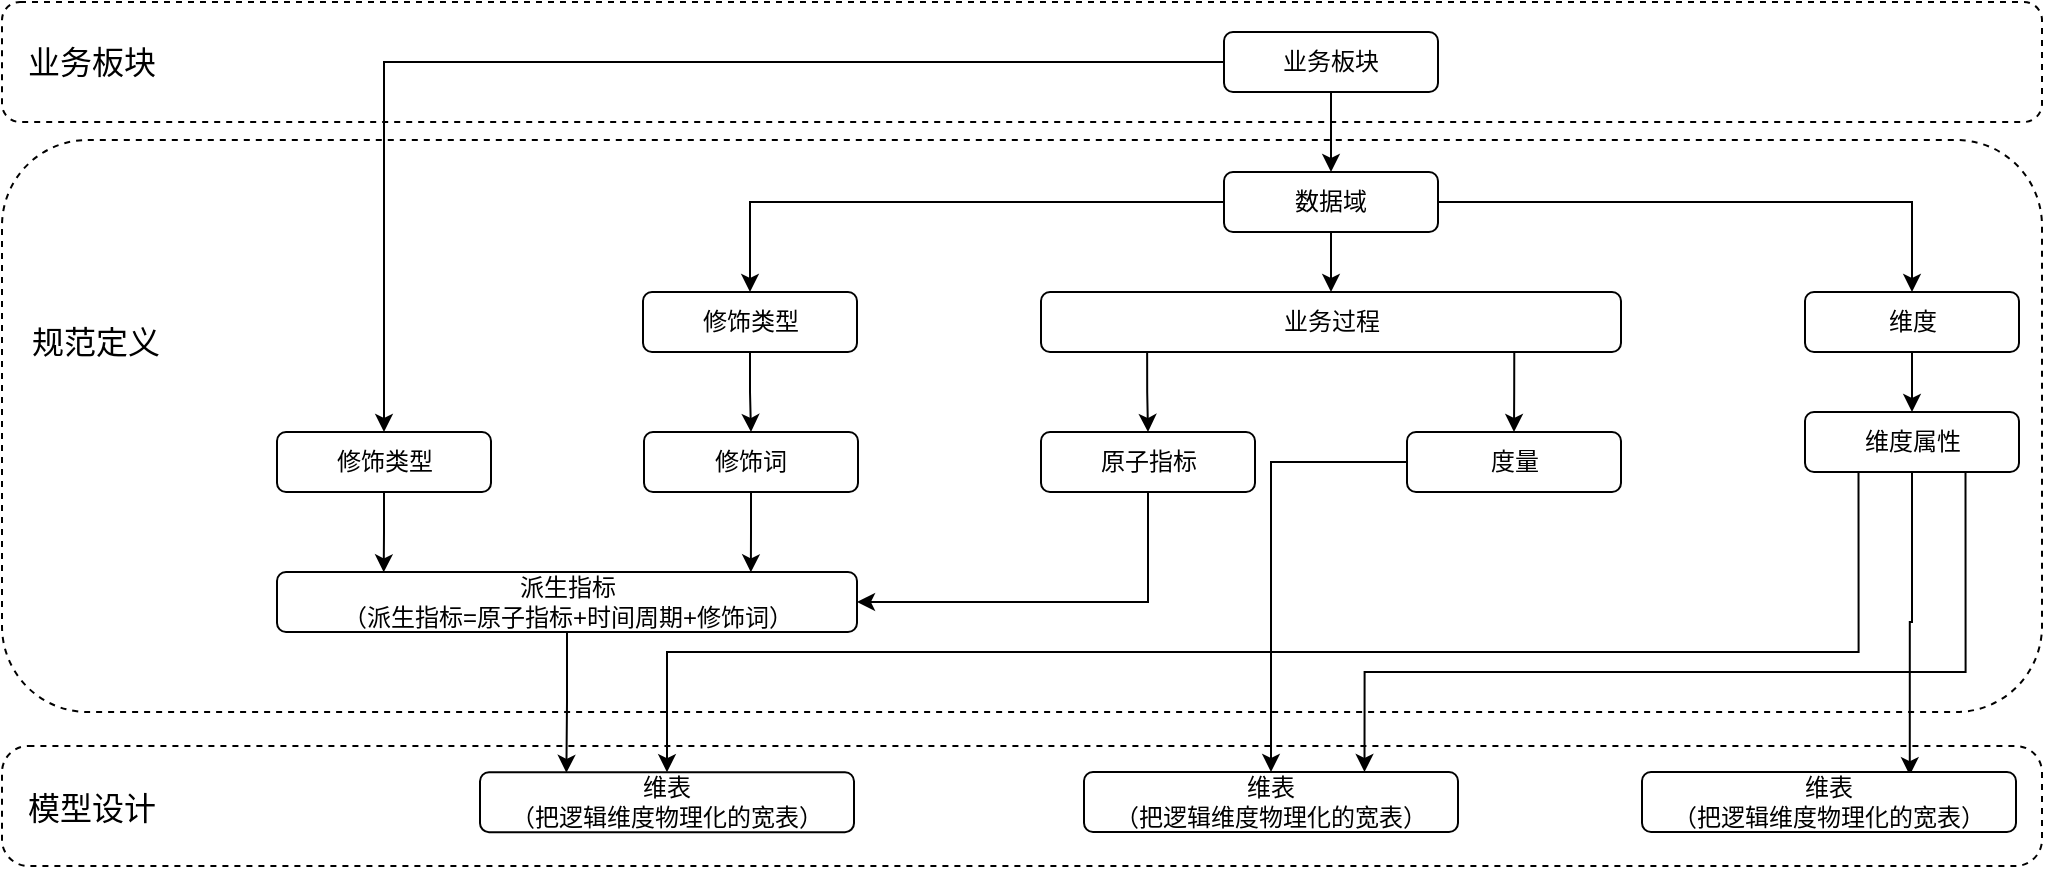 <mxfile version="10.6.3" type="github"><diagram id="G30wudIk23_tOLac6zk7" name="Page-1"><mxGraphModel dx="2015" dy="625" grid="1" gridSize="10" guides="1" tooltips="1" connect="1" arrows="1" fold="1" page="1" pageScale="1" pageWidth="827" pageHeight="1169" math="0" shadow="0"><root><mxCell id="0"/><mxCell id="1" parent="0"/><mxCell id="k4gaqMu-f5O8J8q7kjJb-26" value="" style="rounded=1;whiteSpace=wrap;html=1;dashed=1;fillColor=#FFFFFF;" vertex="1" parent="1"><mxGeometry x="-190" y="35" width="1020" height="60" as="geometry"/></mxCell><mxCell id="k4gaqMu-f5O8J8q7kjJb-25" value="" style="rounded=1;whiteSpace=wrap;html=1;dashed=1;fillColor=#FFFFFF;" vertex="1" parent="1"><mxGeometry x="-190" y="104" width="1020" height="286" as="geometry"/></mxCell><mxCell id="k4gaqMu-f5O8J8q7kjJb-24" value="" style="rounded=1;whiteSpace=wrap;html=1;arcSize=22;dashed=1;fillColor=#FFFFFF;" vertex="1" parent="1"><mxGeometry x="-190" y="407" width="1020" height="60" as="geometry"/></mxCell><mxCell id="k4gaqMu-f5O8J8q7kjJb-6" style="edgeStyle=orthogonalEdgeStyle;rounded=0;orthogonalLoop=1;jettySize=auto;html=1;exitX=0.5;exitY=1;exitDx=0;exitDy=0;entryX=0.5;entryY=0;entryDx=0;entryDy=0;" edge="1" parent="1" source="k4gaqMu-f5O8J8q7kjJb-2" target="k4gaqMu-f5O8J8q7kjJb-3"><mxGeometry relative="1" as="geometry"/></mxCell><mxCell id="k4gaqMu-f5O8J8q7kjJb-31" style="edgeStyle=orthogonalEdgeStyle;rounded=0;orthogonalLoop=1;jettySize=auto;html=1;exitX=0;exitY=0.5;exitDx=0;exitDy=0;entryX=0.5;entryY=0;entryDx=0;entryDy=0;" edge="1" parent="1" source="k4gaqMu-f5O8J8q7kjJb-2" target="k4gaqMu-f5O8J8q7kjJb-13"><mxGeometry relative="1" as="geometry"/></mxCell><mxCell id="k4gaqMu-f5O8J8q7kjJb-2" value="业务板块" style="rounded=1;whiteSpace=wrap;html=1;" vertex="1" parent="1"><mxGeometry x="421" y="50" width="107" height="30" as="geometry"/></mxCell><mxCell id="k4gaqMu-f5O8J8q7kjJb-28" style="edgeStyle=orthogonalEdgeStyle;rounded=0;orthogonalLoop=1;jettySize=auto;html=1;exitX=0.5;exitY=1;exitDx=0;exitDy=0;" edge="1" parent="1" source="k4gaqMu-f5O8J8q7kjJb-3" target="k4gaqMu-f5O8J8q7kjJb-4"><mxGeometry relative="1" as="geometry"/></mxCell><mxCell id="k4gaqMu-f5O8J8q7kjJb-32" style="edgeStyle=orthogonalEdgeStyle;rounded=0;orthogonalLoop=1;jettySize=auto;html=1;exitX=0;exitY=0.5;exitDx=0;exitDy=0;entryX=0.5;entryY=0;entryDx=0;entryDy=0;" edge="1" parent="1" source="k4gaqMu-f5O8J8q7kjJb-3" target="k4gaqMu-f5O8J8q7kjJb-12"><mxGeometry relative="1" as="geometry"/></mxCell><mxCell id="k4gaqMu-f5O8J8q7kjJb-44" style="edgeStyle=orthogonalEdgeStyle;rounded=0;orthogonalLoop=1;jettySize=auto;html=1;exitX=1;exitY=0.5;exitDx=0;exitDy=0;entryX=0.5;entryY=0;entryDx=0;entryDy=0;" edge="1" parent="1" source="k4gaqMu-f5O8J8q7kjJb-3" target="k4gaqMu-f5O8J8q7kjJb-8"><mxGeometry relative="1" as="geometry"/></mxCell><mxCell id="k4gaqMu-f5O8J8q7kjJb-3" value="数据域" style="rounded=1;whiteSpace=wrap;html=1;" vertex="1" parent="1"><mxGeometry x="421" y="120" width="107" height="30" as="geometry"/></mxCell><mxCell id="k4gaqMu-f5O8J8q7kjJb-4" value="业务过程" style="rounded=1;whiteSpace=wrap;html=1;" vertex="1" parent="1"><mxGeometry x="329.5" y="180" width="290" height="30" as="geometry"/></mxCell><mxCell id="k4gaqMu-f5O8J8q7kjJb-45" style="edgeStyle=orthogonalEdgeStyle;rounded=0;orthogonalLoop=1;jettySize=auto;html=1;exitX=0.5;exitY=1;exitDx=0;exitDy=0;entryX=0.5;entryY=0;entryDx=0;entryDy=0;" edge="1" parent="1" source="k4gaqMu-f5O8J8q7kjJb-8" target="k4gaqMu-f5O8J8q7kjJb-9"><mxGeometry relative="1" as="geometry"/></mxCell><mxCell id="k4gaqMu-f5O8J8q7kjJb-8" value="维度" style="rounded=1;whiteSpace=wrap;html=1;" vertex="1" parent="1"><mxGeometry x="711.5" y="180" width="107" height="30" as="geometry"/></mxCell><mxCell id="k4gaqMu-f5O8J8q7kjJb-46" style="edgeStyle=orthogonalEdgeStyle;rounded=0;orthogonalLoop=1;jettySize=auto;html=1;exitX=0.5;exitY=1;exitDx=0;exitDy=0;entryX=0.716;entryY=0.053;entryDx=0;entryDy=0;entryPerimeter=0;" edge="1" parent="1" source="k4gaqMu-f5O8J8q7kjJb-9" target="k4gaqMu-f5O8J8q7kjJb-16"><mxGeometry relative="1" as="geometry"/></mxCell><mxCell id="k4gaqMu-f5O8J8q7kjJb-47" style="edgeStyle=orthogonalEdgeStyle;rounded=0;orthogonalLoop=1;jettySize=auto;html=1;exitX=0.25;exitY=1;exitDx=0;exitDy=0;entryX=0.5;entryY=0;entryDx=0;entryDy=0;" edge="1" parent="1" source="k4gaqMu-f5O8J8q7kjJb-9" target="k4gaqMu-f5O8J8q7kjJb-18"><mxGeometry relative="1" as="geometry"><Array as="points"><mxPoint x="738" y="360"/><mxPoint x="143" y="360"/></Array></mxGeometry></mxCell><mxCell id="k4gaqMu-f5O8J8q7kjJb-48" style="edgeStyle=orthogonalEdgeStyle;rounded=0;orthogonalLoop=1;jettySize=auto;html=1;exitX=0.75;exitY=1;exitDx=0;exitDy=0;entryX=0.75;entryY=0;entryDx=0;entryDy=0;" edge="1" parent="1" source="k4gaqMu-f5O8J8q7kjJb-9" target="k4gaqMu-f5O8J8q7kjJb-17"><mxGeometry relative="1" as="geometry"><Array as="points"><mxPoint x="792" y="370"/><mxPoint x="491" y="370"/></Array></mxGeometry></mxCell><mxCell id="k4gaqMu-f5O8J8q7kjJb-9" value="维度属性" style="rounded=1;whiteSpace=wrap;html=1;" vertex="1" parent="1"><mxGeometry x="711.5" y="240" width="107" height="30" as="geometry"/></mxCell><mxCell id="k4gaqMu-f5O8J8q7kjJb-29" style="edgeStyle=orthogonalEdgeStyle;rounded=0;orthogonalLoop=1;jettySize=auto;html=1;exitX=0.183;exitY=1;exitDx=0;exitDy=0;entryX=0.5;entryY=0;entryDx=0;entryDy=0;exitPerimeter=0;" edge="1" parent="1" source="k4gaqMu-f5O8J8q7kjJb-4" target="k4gaqMu-f5O8J8q7kjJb-10"><mxGeometry relative="1" as="geometry"/></mxCell><mxCell id="k4gaqMu-f5O8J8q7kjJb-41" style="edgeStyle=orthogonalEdgeStyle;rounded=0;orthogonalLoop=1;jettySize=auto;html=1;exitX=0.5;exitY=1;exitDx=0;exitDy=0;entryX=1;entryY=0.5;entryDx=0;entryDy=0;" edge="1" parent="1" source="k4gaqMu-f5O8J8q7kjJb-10" target="k4gaqMu-f5O8J8q7kjJb-15"><mxGeometry relative="1" as="geometry"/></mxCell><mxCell id="k4gaqMu-f5O8J8q7kjJb-10" value="原子指标" style="rounded=1;whiteSpace=wrap;html=1;" vertex="1" parent="1"><mxGeometry x="329.5" y="250" width="107" height="30" as="geometry"/></mxCell><mxCell id="k4gaqMu-f5O8J8q7kjJb-30" style="edgeStyle=orthogonalEdgeStyle;rounded=0;orthogonalLoop=1;jettySize=auto;html=1;exitX=0.816;exitY=1;exitDx=0;exitDy=0;entryX=0.5;entryY=0;entryDx=0;entryDy=0;exitPerimeter=0;" edge="1" parent="1" source="k4gaqMu-f5O8J8q7kjJb-4" target="k4gaqMu-f5O8J8q7kjJb-11"><mxGeometry relative="1" as="geometry"/></mxCell><mxCell id="k4gaqMu-f5O8J8q7kjJb-49" style="edgeStyle=orthogonalEdgeStyle;rounded=0;orthogonalLoop=1;jettySize=auto;html=1;exitX=0;exitY=0.5;exitDx=0;exitDy=0;entryX=0.5;entryY=0;entryDx=0;entryDy=0;" edge="1" parent="1" source="k4gaqMu-f5O8J8q7kjJb-11" target="k4gaqMu-f5O8J8q7kjJb-17"><mxGeometry relative="1" as="geometry"/></mxCell><mxCell id="k4gaqMu-f5O8J8q7kjJb-11" value="度量" style="rounded=1;whiteSpace=wrap;html=1;" vertex="1" parent="1"><mxGeometry x="512.5" y="250" width="107" height="30" as="geometry"/></mxCell><mxCell id="k4gaqMu-f5O8J8q7kjJb-33" style="edgeStyle=orthogonalEdgeStyle;rounded=0;orthogonalLoop=1;jettySize=auto;html=1;exitX=0.5;exitY=1;exitDx=0;exitDy=0;entryX=0.5;entryY=0;entryDx=0;entryDy=0;" edge="1" parent="1" source="k4gaqMu-f5O8J8q7kjJb-12" target="k4gaqMu-f5O8J8q7kjJb-14"><mxGeometry relative="1" as="geometry"/></mxCell><mxCell id="k4gaqMu-f5O8J8q7kjJb-12" value="修饰类型" style="rounded=1;whiteSpace=wrap;html=1;" vertex="1" parent="1"><mxGeometry x="130.5" y="180" width="107" height="30" as="geometry"/></mxCell><mxCell id="k4gaqMu-f5O8J8q7kjJb-38" style="edgeStyle=orthogonalEdgeStyle;rounded=0;orthogonalLoop=1;jettySize=auto;html=1;exitX=0.5;exitY=1;exitDx=0;exitDy=0;entryX=0.184;entryY=0.006;entryDx=0;entryDy=0;entryPerimeter=0;" edge="1" parent="1" source="k4gaqMu-f5O8J8q7kjJb-13" target="k4gaqMu-f5O8J8q7kjJb-15"><mxGeometry relative="1" as="geometry"/></mxCell><mxCell id="k4gaqMu-f5O8J8q7kjJb-13" value="修饰类型" style="rounded=1;whiteSpace=wrap;html=1;" vertex="1" parent="1"><mxGeometry x="-52.5" y="250" width="107" height="30" as="geometry"/></mxCell><mxCell id="k4gaqMu-f5O8J8q7kjJb-37" style="edgeStyle=orthogonalEdgeStyle;rounded=0;orthogonalLoop=1;jettySize=auto;html=1;exitX=0.5;exitY=1;exitDx=0;exitDy=0;entryX=0.817;entryY=0.006;entryDx=0;entryDy=0;entryPerimeter=0;" edge="1" parent="1" source="k4gaqMu-f5O8J8q7kjJb-14" target="k4gaqMu-f5O8J8q7kjJb-15"><mxGeometry relative="1" as="geometry"/></mxCell><mxCell id="k4gaqMu-f5O8J8q7kjJb-14" value="修饰词" style="rounded=1;whiteSpace=wrap;html=1;" vertex="1" parent="1"><mxGeometry x="131" y="250" width="107" height="30" as="geometry"/></mxCell><mxCell id="k4gaqMu-f5O8J8q7kjJb-40" style="edgeStyle=orthogonalEdgeStyle;rounded=0;orthogonalLoop=1;jettySize=auto;html=1;exitX=0.5;exitY=1;exitDx=0;exitDy=0;entryX=0.231;entryY=0.01;entryDx=0;entryDy=0;entryPerimeter=0;" edge="1" parent="1" source="k4gaqMu-f5O8J8q7kjJb-15" target="k4gaqMu-f5O8J8q7kjJb-18"><mxGeometry relative="1" as="geometry"/></mxCell><mxCell id="k4gaqMu-f5O8J8q7kjJb-15" value="派生指标&lt;br&gt;（派生指标=原子指标+时间周期+修饰词）&lt;br&gt;" style="rounded=1;whiteSpace=wrap;html=1;" vertex="1" parent="1"><mxGeometry x="-52.5" y="320" width="290" height="30" as="geometry"/></mxCell><mxCell id="k4gaqMu-f5O8J8q7kjJb-16" value="维表&lt;br&gt;（把逻辑维度物理化的宽表）&lt;br&gt;" style="rounded=1;whiteSpace=wrap;html=1;" vertex="1" parent="1"><mxGeometry x="630" y="420" width="187" height="30" as="geometry"/></mxCell><mxCell id="k4gaqMu-f5O8J8q7kjJb-17" value="维表&lt;br&gt;（把逻辑维度物理化的宽表）&lt;br&gt;" style="rounded=1;whiteSpace=wrap;html=1;" vertex="1" parent="1"><mxGeometry x="351" y="420" width="187" height="30" as="geometry"/></mxCell><mxCell id="k4gaqMu-f5O8J8q7kjJb-18" value="维表&lt;br&gt;（把逻辑维度物理化的宽表）&lt;br&gt;" style="rounded=1;whiteSpace=wrap;html=1;" vertex="1" parent="1"><mxGeometry x="49" y="420.1" width="187" height="30" as="geometry"/></mxCell><mxCell id="k4gaqMu-f5O8J8q7kjJb-19" value="&lt;font style=&quot;font-size: 16px&quot;&gt;模型设计&lt;/font&gt;" style="text;html=1;strokeColor=none;fillColor=none;align=center;verticalAlign=middle;whiteSpace=wrap;rounded=0;" vertex="1" parent="1"><mxGeometry x="-180" y="428" width="70" height="20" as="geometry"/></mxCell><mxCell id="k4gaqMu-f5O8J8q7kjJb-20" value="&lt;font style=&quot;font-size: 16px&quot;&gt;规范定义&lt;/font&gt;" style="text;html=1;strokeColor=none;fillColor=none;align=center;verticalAlign=middle;whiteSpace=wrap;rounded=0;" vertex="1" parent="1"><mxGeometry x="-178.5" y="195" width="70" height="20" as="geometry"/></mxCell><mxCell id="k4gaqMu-f5O8J8q7kjJb-21" value="&lt;font style=&quot;font-size: 16px&quot;&gt;业务板块&lt;/font&gt;" style="text;html=1;strokeColor=none;fillColor=none;align=center;verticalAlign=middle;whiteSpace=wrap;rounded=0;" vertex="1" parent="1"><mxGeometry x="-180" y="54.765" width="70" height="20" as="geometry"/></mxCell></root></mxGraphModel></diagram></mxfile>